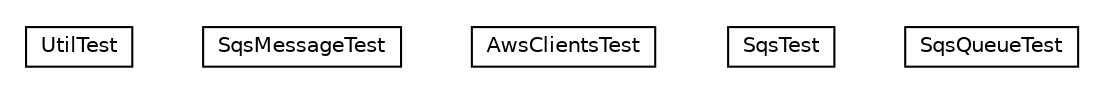 #!/usr/local/bin/dot
#
# Class diagram 
# Generated by UMLGraph version R5_6-24-gf6e263 (http://www.umlgraph.org/)
#

digraph G {
	edge [fontname="Helvetica",fontsize=10,labelfontname="Helvetica",labelfontsize=10];
	node [fontname="Helvetica",fontsize=10,shape=plaintext];
	nodesep=0.25;
	ranksep=0.5;
	// com.github.davidmoten.rx2.aws.UtilTest
	c0 [label=<<table title="com.github.davidmoten.rx2.aws.UtilTest" border="0" cellborder="1" cellspacing="0" cellpadding="2" port="p" href="./UtilTest.html">
		<tr><td><table border="0" cellspacing="0" cellpadding="1">
<tr><td align="center" balign="center"> UtilTest </td></tr>
		</table></td></tr>
		</table>>, URL="./UtilTest.html", fontname="Helvetica", fontcolor="black", fontsize=10.0];
	// com.github.davidmoten.rx2.aws.SqsMessageTest
	c1 [label=<<table title="com.github.davidmoten.rx2.aws.SqsMessageTest" border="0" cellborder="1" cellspacing="0" cellpadding="2" port="p" href="./SqsMessageTest.html">
		<tr><td><table border="0" cellspacing="0" cellpadding="1">
<tr><td align="center" balign="center"> SqsMessageTest </td></tr>
		</table></td></tr>
		</table>>, URL="./SqsMessageTest.html", fontname="Helvetica", fontcolor="black", fontsize=10.0];
	// com.github.davidmoten.rx2.aws.AwsClientsTest
	c2 [label=<<table title="com.github.davidmoten.rx2.aws.AwsClientsTest" border="0" cellborder="1" cellspacing="0" cellpadding="2" port="p" href="./AwsClientsTest.html">
		<tr><td><table border="0" cellspacing="0" cellpadding="1">
<tr><td align="center" balign="center"> AwsClientsTest </td></tr>
		</table></td></tr>
		</table>>, URL="./AwsClientsTest.html", fontname="Helvetica", fontcolor="black", fontsize=10.0];
	// com.github.davidmoten.rx2.aws.SqsTest
	c3 [label=<<table title="com.github.davidmoten.rx2.aws.SqsTest" border="0" cellborder="1" cellspacing="0" cellpadding="2" port="p" href="./SqsTest.html">
		<tr><td><table border="0" cellspacing="0" cellpadding="1">
<tr><td align="center" balign="center"> SqsTest </td></tr>
		</table></td></tr>
		</table>>, URL="./SqsTest.html", fontname="Helvetica", fontcolor="black", fontsize=10.0];
	// com.github.davidmoten.rx2.aws.SqsQueueTest
	c4 [label=<<table title="com.github.davidmoten.rx2.aws.SqsQueueTest" border="0" cellborder="1" cellspacing="0" cellpadding="2" port="p" href="./SqsQueueTest.html">
		<tr><td><table border="0" cellspacing="0" cellpadding="1">
<tr><td align="center" balign="center"> SqsQueueTest </td></tr>
		</table></td></tr>
		</table>>, URL="./SqsQueueTest.html", fontname="Helvetica", fontcolor="black", fontsize=10.0];
}

